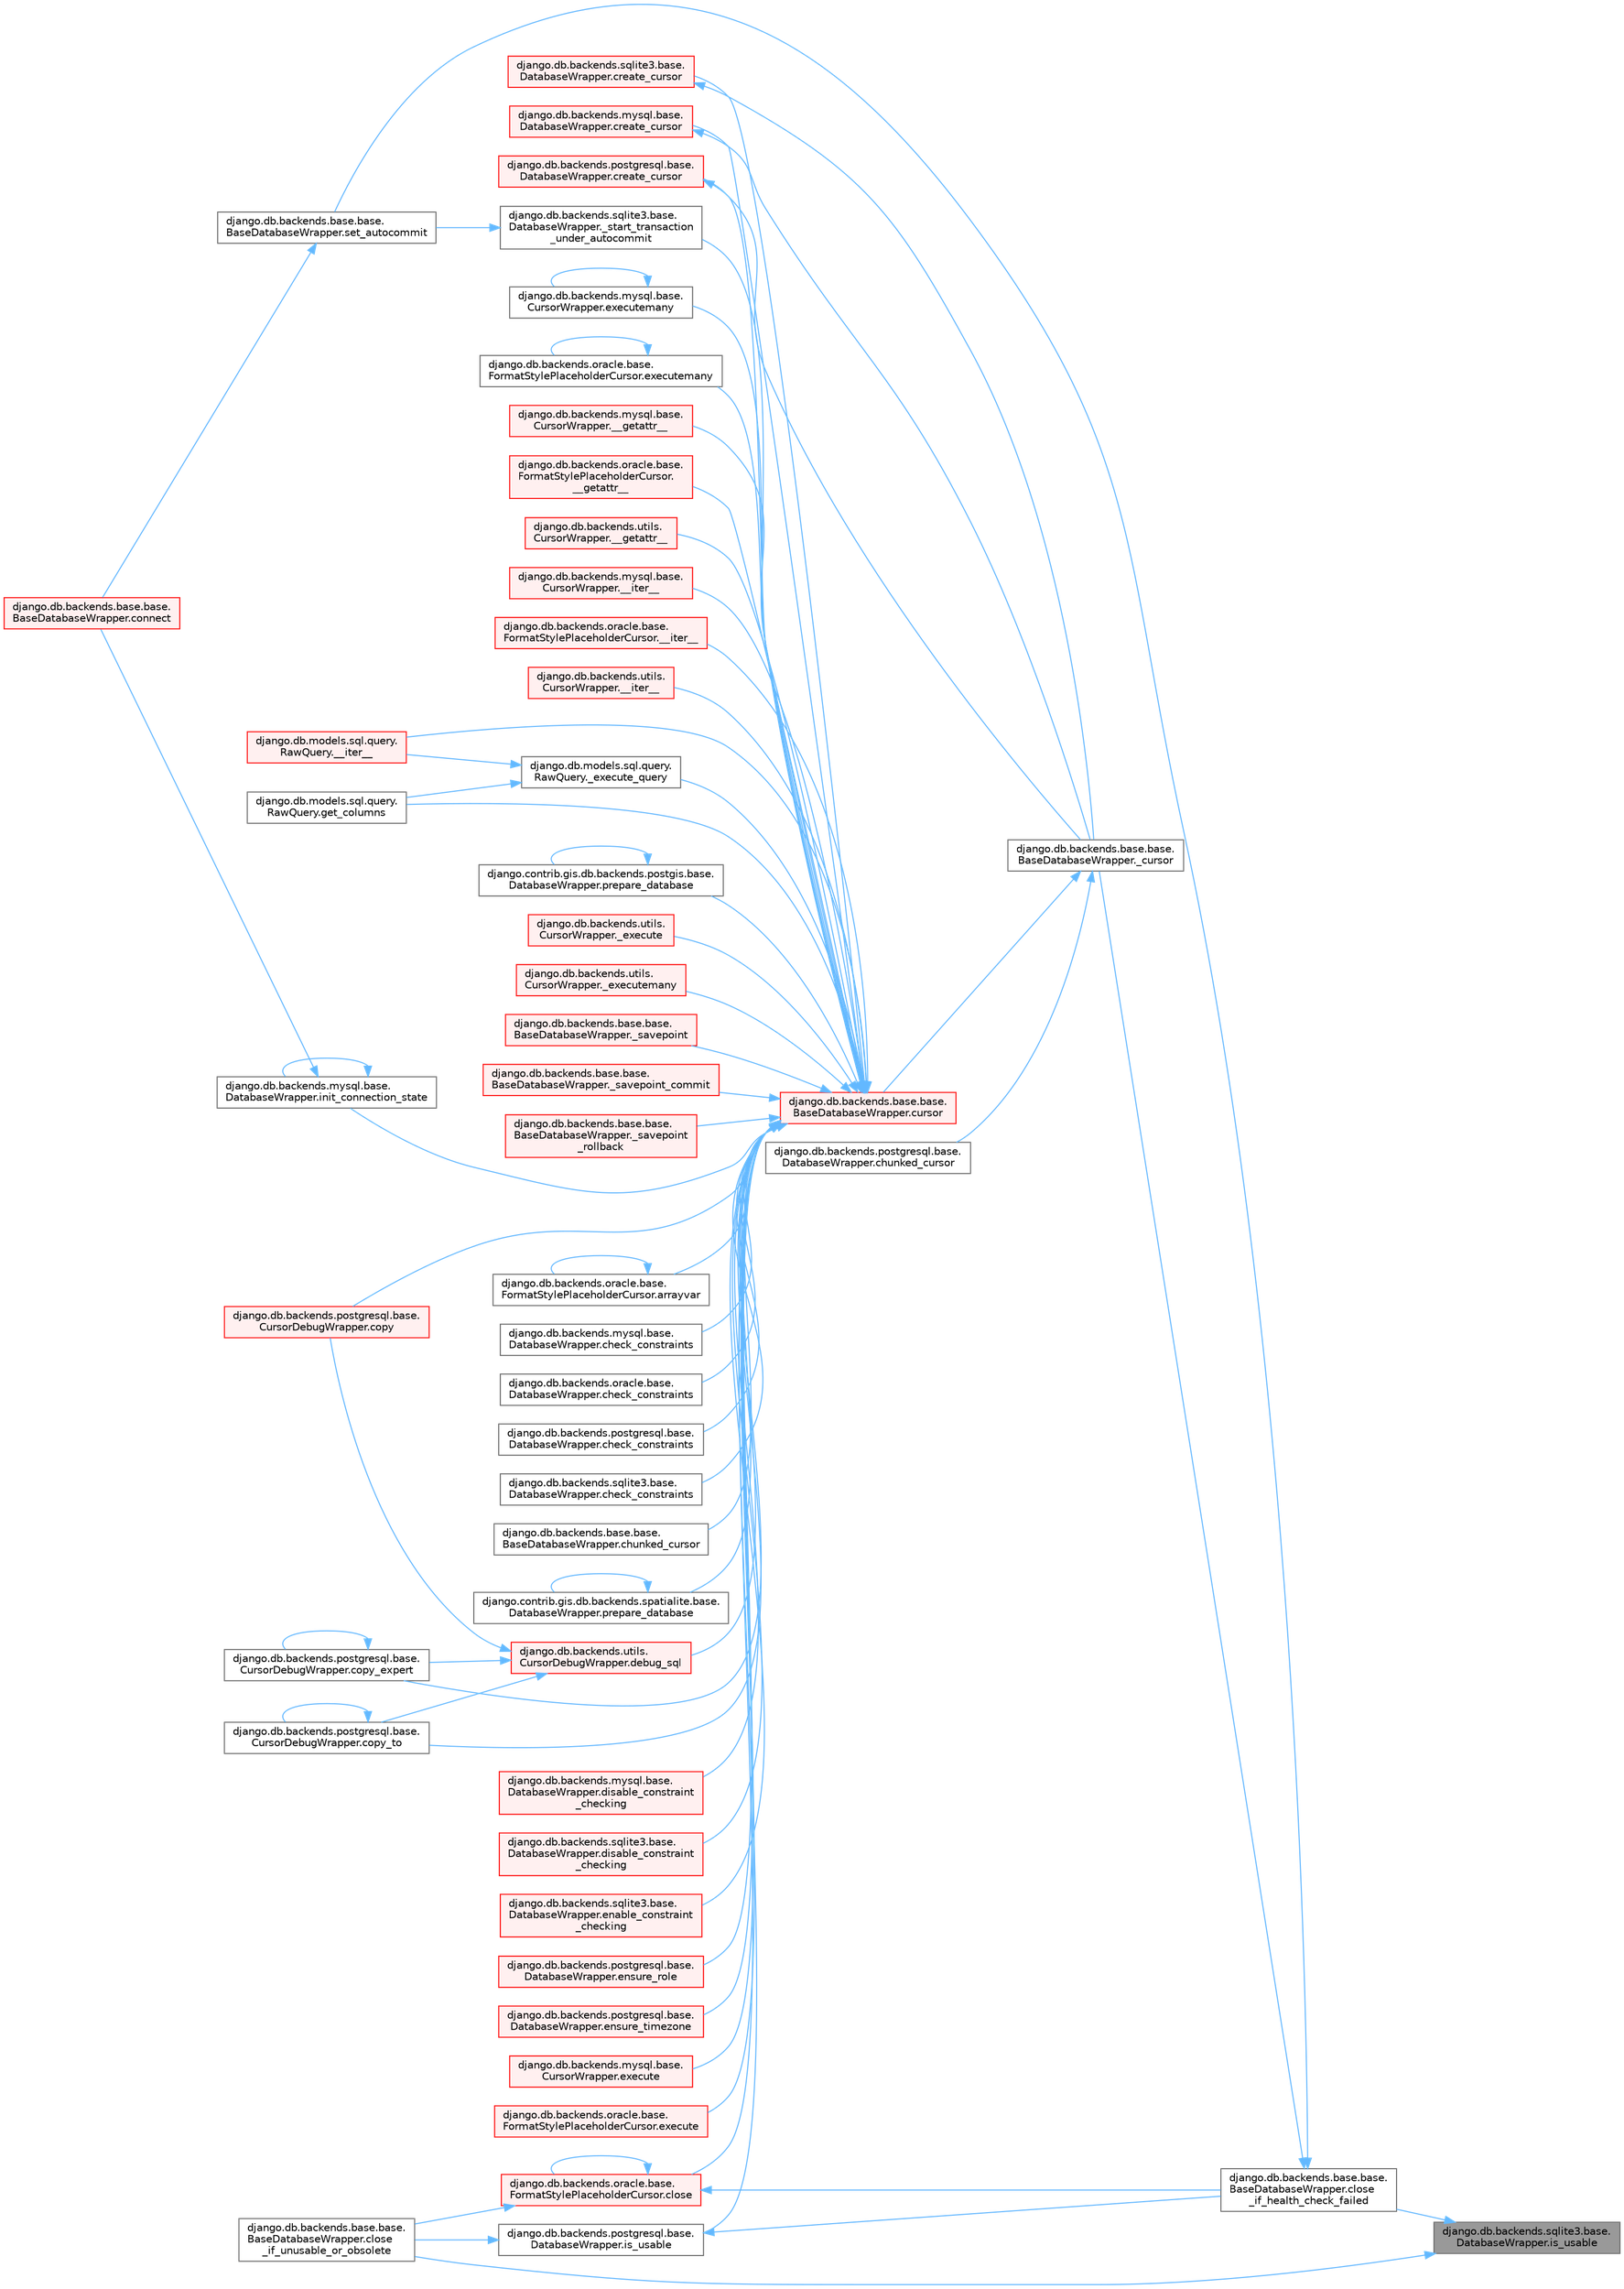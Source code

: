 digraph "django.db.backends.sqlite3.base.DatabaseWrapper.is_usable"
{
 // LATEX_PDF_SIZE
  bgcolor="transparent";
  edge [fontname=Helvetica,fontsize=10,labelfontname=Helvetica,labelfontsize=10];
  node [fontname=Helvetica,fontsize=10,shape=box,height=0.2,width=0.4];
  rankdir="RL";
  Node1 [id="Node000001",label="django.db.backends.sqlite3.base.\lDatabaseWrapper.is_usable",height=0.2,width=0.4,color="gray40", fillcolor="grey60", style="filled", fontcolor="black",tooltip=" "];
  Node1 -> Node2 [id="edge1_Node000001_Node000002",dir="back",color="steelblue1",style="solid",tooltip=" "];
  Node2 [id="Node000002",label="django.db.backends.base.base.\lBaseDatabaseWrapper.close\l_if_health_check_failed",height=0.2,width=0.4,color="grey40", fillcolor="white", style="filled",URL="$classdjango_1_1db_1_1backends_1_1base_1_1base_1_1_base_database_wrapper.html#a3f4d11734d2da94781f00468b6bd3981",tooltip=" "];
  Node2 -> Node3 [id="edge2_Node000002_Node000003",dir="back",color="steelblue1",style="solid",tooltip=" "];
  Node3 [id="Node000003",label="django.db.backends.base.base.\lBaseDatabaseWrapper._cursor",height=0.2,width=0.4,color="grey40", fillcolor="white", style="filled",URL="$classdjango_1_1db_1_1backends_1_1base_1_1base_1_1_base_database_wrapper.html#a4ab6e7f33d17ad7228f40516ace60c5f",tooltip=" "];
  Node3 -> Node4 [id="edge3_Node000003_Node000004",dir="back",color="steelblue1",style="solid",tooltip=" "];
  Node4 [id="Node000004",label="django.db.backends.postgresql.base.\lDatabaseWrapper.chunked_cursor",height=0.2,width=0.4,color="grey40", fillcolor="white", style="filled",URL="$classdjango_1_1db_1_1backends_1_1postgresql_1_1base_1_1_database_wrapper.html#a6e39b30795df495f7813a3d4186b6a79",tooltip=" "];
  Node3 -> Node5 [id="edge4_Node000003_Node000005",dir="back",color="steelblue1",style="solid",tooltip=" "];
  Node5 [id="Node000005",label="django.db.backends.base.base.\lBaseDatabaseWrapper.cursor",height=0.2,width=0.4,color="red", fillcolor="#FFF0F0", style="filled",URL="$classdjango_1_1db_1_1backends_1_1base_1_1base_1_1_base_database_wrapper.html#a36460fef236d97a41d6ed05f035509f8",tooltip=" "];
  Node5 -> Node6 [id="edge5_Node000005_Node000006",dir="back",color="steelblue1",style="solid",tooltip=" "];
  Node6 [id="Node000006",label="django.db.backends.mysql.base.\lCursorWrapper.__getattr__",height=0.2,width=0.4,color="red", fillcolor="#FFF0F0", style="filled",URL="$classdjango_1_1db_1_1backends_1_1mysql_1_1base_1_1_cursor_wrapper.html#a20e21ec52fae5babdedf2c700be36024",tooltip=" "];
  Node5 -> Node10 [id="edge6_Node000005_Node000010",dir="back",color="steelblue1",style="solid",tooltip=" "];
  Node10 [id="Node000010",label="django.db.backends.oracle.base.\lFormatStylePlaceholderCursor.\l__getattr__",height=0.2,width=0.4,color="red", fillcolor="#FFF0F0", style="filled",URL="$classdjango_1_1db_1_1backends_1_1oracle_1_1base_1_1_format_style_placeholder_cursor.html#a39758f7bfa6ae06dc9c0cdb38bbd6098",tooltip=" "];
  Node5 -> Node11 [id="edge7_Node000005_Node000011",dir="back",color="steelblue1",style="solid",tooltip=" "];
  Node11 [id="Node000011",label="django.db.backends.utils.\lCursorWrapper.__getattr__",height=0.2,width=0.4,color="red", fillcolor="#FFF0F0", style="filled",URL="$classdjango_1_1db_1_1backends_1_1utils_1_1_cursor_wrapper.html#a6acaaa696c45889fa2c675e03cbb7a68",tooltip=" "];
  Node5 -> Node12 [id="edge8_Node000005_Node000012",dir="back",color="steelblue1",style="solid",tooltip=" "];
  Node12 [id="Node000012",label="django.db.backends.mysql.base.\lCursorWrapper.__iter__",height=0.2,width=0.4,color="red", fillcolor="#FFF0F0", style="filled",URL="$classdjango_1_1db_1_1backends_1_1mysql_1_1base_1_1_cursor_wrapper.html#a96860984e3e955165a7742343527ec31",tooltip=" "];
  Node5 -> Node15 [id="edge9_Node000005_Node000015",dir="back",color="steelblue1",style="solid",tooltip=" "];
  Node15 [id="Node000015",label="django.db.backends.oracle.base.\lFormatStylePlaceholderCursor.__iter__",height=0.2,width=0.4,color="red", fillcolor="#FFF0F0", style="filled",URL="$classdjango_1_1db_1_1backends_1_1oracle_1_1base_1_1_format_style_placeholder_cursor.html#adad663a77ab1f36c0904a50f6f924b8c",tooltip=" "];
  Node5 -> Node16 [id="edge10_Node000005_Node000016",dir="back",color="steelblue1",style="solid",tooltip=" "];
  Node16 [id="Node000016",label="django.db.backends.utils.\lCursorWrapper.__iter__",height=0.2,width=0.4,color="red", fillcolor="#FFF0F0", style="filled",URL="$classdjango_1_1db_1_1backends_1_1utils_1_1_cursor_wrapper.html#ae9eba89bec4f98ba29cf92670ef4bd59",tooltip=" "];
  Node5 -> Node17 [id="edge11_Node000005_Node000017",dir="back",color="steelblue1",style="solid",tooltip=" "];
  Node17 [id="Node000017",label="django.db.models.sql.query.\lRawQuery.__iter__",height=0.2,width=0.4,color="red", fillcolor="#FFF0F0", style="filled",URL="$classdjango_1_1db_1_1models_1_1sql_1_1query_1_1_raw_query.html#a462cd26f19cff8bad6e425d53bf55115",tooltip=" "];
  Node5 -> Node18 [id="edge12_Node000005_Node000018",dir="back",color="steelblue1",style="solid",tooltip=" "];
  Node18 [id="Node000018",label="django.db.backends.utils.\lCursorWrapper._execute",height=0.2,width=0.4,color="red", fillcolor="#FFF0F0", style="filled",URL="$classdjango_1_1db_1_1backends_1_1utils_1_1_cursor_wrapper.html#a4bce340a1bf575432f30977501cf758e",tooltip=" "];
  Node5 -> Node3122 [id="edge13_Node000005_Node003122",dir="back",color="steelblue1",style="solid",tooltip=" "];
  Node3122 [id="Node003122",label="django.db.models.sql.query.\lRawQuery._execute_query",height=0.2,width=0.4,color="grey40", fillcolor="white", style="filled",URL="$classdjango_1_1db_1_1models_1_1sql_1_1query_1_1_raw_query.html#a652e32a56b6cf3336d8b39eb3dc98af7",tooltip=" "];
  Node3122 -> Node17 [id="edge14_Node003122_Node000017",dir="back",color="steelblue1",style="solid",tooltip=" "];
  Node3122 -> Node3123 [id="edge15_Node003122_Node003123",dir="back",color="steelblue1",style="solid",tooltip=" "];
  Node3123 [id="Node003123",label="django.db.models.sql.query.\lRawQuery.get_columns",height=0.2,width=0.4,color="grey40", fillcolor="white", style="filled",URL="$classdjango_1_1db_1_1models_1_1sql_1_1query_1_1_raw_query.html#a97dcaae3122b66d4509ccc82dcd4fa36",tooltip=" "];
  Node5 -> Node3124 [id="edge16_Node000005_Node003124",dir="back",color="steelblue1",style="solid",tooltip=" "];
  Node3124 [id="Node003124",label="django.db.backends.utils.\lCursorWrapper._executemany",height=0.2,width=0.4,color="red", fillcolor="#FFF0F0", style="filled",URL="$classdjango_1_1db_1_1backends_1_1utils_1_1_cursor_wrapper.html#ad2f0cf3db485ef5192509faf59f6705b",tooltip=" "];
  Node5 -> Node3126 [id="edge17_Node000005_Node003126",dir="back",color="steelblue1",style="solid",tooltip=" "];
  Node3126 [id="Node003126",label="django.db.backends.base.base.\lBaseDatabaseWrapper._savepoint",height=0.2,width=0.4,color="red", fillcolor="#FFF0F0", style="filled",URL="$classdjango_1_1db_1_1backends_1_1base_1_1base_1_1_base_database_wrapper.html#ad20a0b45a8cbc79cddd01a3ce45643b7",tooltip=" "];
  Node5 -> Node3129 [id="edge18_Node000005_Node003129",dir="back",color="steelblue1",style="solid",tooltip=" "];
  Node3129 [id="Node003129",label="django.db.backends.base.base.\lBaseDatabaseWrapper._savepoint_commit",height=0.2,width=0.4,color="red", fillcolor="#FFF0F0", style="filled",URL="$classdjango_1_1db_1_1backends_1_1base_1_1base_1_1_base_database_wrapper.html#a84f283ac61686e16f5011f6256615698",tooltip=" "];
  Node5 -> Node3131 [id="edge19_Node000005_Node003131",dir="back",color="steelblue1",style="solid",tooltip=" "];
  Node3131 [id="Node003131",label="django.db.backends.base.base.\lBaseDatabaseWrapper._savepoint\l_rollback",height=0.2,width=0.4,color="red", fillcolor="#FFF0F0", style="filled",URL="$classdjango_1_1db_1_1backends_1_1base_1_1base_1_1_base_database_wrapper.html#aefe364c769196b7fd2f85d0e26b22f0d",tooltip=" "];
  Node5 -> Node3133 [id="edge20_Node000005_Node003133",dir="back",color="steelblue1",style="solid",tooltip=" "];
  Node3133 [id="Node003133",label="django.db.backends.sqlite3.base.\lDatabaseWrapper._start_transaction\l_under_autocommit",height=0.2,width=0.4,color="grey40", fillcolor="white", style="filled",URL="$classdjango_1_1db_1_1backends_1_1sqlite3_1_1base_1_1_database_wrapper.html#a8524e3c43caeb725422ad80f80aa1456",tooltip=" "];
  Node3133 -> Node3134 [id="edge21_Node003133_Node003134",dir="back",color="steelblue1",style="solid",tooltip=" "];
  Node3134 [id="Node003134",label="django.db.backends.base.base.\lBaseDatabaseWrapper.set_autocommit",height=0.2,width=0.4,color="grey40", fillcolor="white", style="filled",URL="$classdjango_1_1db_1_1backends_1_1base_1_1base_1_1_base_database_wrapper.html#ab1e9f32c123e4ccc36e4e7ae370d4fc2",tooltip=" "];
  Node3134 -> Node615 [id="edge22_Node003134_Node000615",dir="back",color="steelblue1",style="solid",tooltip=" "];
  Node615 [id="Node000615",label="django.db.backends.base.base.\lBaseDatabaseWrapper.connect",height=0.2,width=0.4,color="red", fillcolor="#FFF0F0", style="filled",URL="$classdjango_1_1db_1_1backends_1_1base_1_1base_1_1_base_database_wrapper.html#a7b64171260c3bf790ed1f563fe48ec35",tooltip=" "];
  Node5 -> Node3135 [id="edge23_Node000005_Node003135",dir="back",color="steelblue1",style="solid",tooltip=" "];
  Node3135 [id="Node003135",label="django.db.backends.oracle.base.\lFormatStylePlaceholderCursor.arrayvar",height=0.2,width=0.4,color="grey40", fillcolor="white", style="filled",URL="$classdjango_1_1db_1_1backends_1_1oracle_1_1base_1_1_format_style_placeholder_cursor.html#a046a0bc9854400c1b3d3f557979e6597",tooltip=" "];
  Node3135 -> Node3135 [id="edge24_Node003135_Node003135",dir="back",color="steelblue1",style="solid",tooltip=" "];
  Node5 -> Node3136 [id="edge25_Node000005_Node003136",dir="back",color="steelblue1",style="solid",tooltip=" "];
  Node3136 [id="Node003136",label="django.db.backends.mysql.base.\lDatabaseWrapper.check_constraints",height=0.2,width=0.4,color="grey40", fillcolor="white", style="filled",URL="$classdjango_1_1db_1_1backends_1_1mysql_1_1base_1_1_database_wrapper.html#a61493a0c1ecdc7a36311d954dace679d",tooltip=" "];
  Node5 -> Node3137 [id="edge26_Node000005_Node003137",dir="back",color="steelblue1",style="solid",tooltip=" "];
  Node3137 [id="Node003137",label="django.db.backends.oracle.base.\lDatabaseWrapper.check_constraints",height=0.2,width=0.4,color="grey40", fillcolor="white", style="filled",URL="$classdjango_1_1db_1_1backends_1_1oracle_1_1base_1_1_database_wrapper.html#a08cbc5ff4b31bfbf4d19281f9181d258",tooltip=" "];
  Node5 -> Node3138 [id="edge27_Node000005_Node003138",dir="back",color="steelblue1",style="solid",tooltip=" "];
  Node3138 [id="Node003138",label="django.db.backends.postgresql.base.\lDatabaseWrapper.check_constraints",height=0.2,width=0.4,color="grey40", fillcolor="white", style="filled",URL="$classdjango_1_1db_1_1backends_1_1postgresql_1_1base_1_1_database_wrapper.html#ac656b7a0cfc42836aa4e196a53616c41",tooltip=" "];
  Node5 -> Node3139 [id="edge28_Node000005_Node003139",dir="back",color="steelblue1",style="solid",tooltip=" "];
  Node3139 [id="Node003139",label="django.db.backends.sqlite3.base.\lDatabaseWrapper.check_constraints",height=0.2,width=0.4,color="grey40", fillcolor="white", style="filled",URL="$classdjango_1_1db_1_1backends_1_1sqlite3_1_1base_1_1_database_wrapper.html#ab69c9967b1bfe3a287db27cc9e66dddc",tooltip=" "];
  Node5 -> Node3140 [id="edge29_Node000005_Node003140",dir="back",color="steelblue1",style="solid",tooltip=" "];
  Node3140 [id="Node003140",label="django.db.backends.base.base.\lBaseDatabaseWrapper.chunked_cursor",height=0.2,width=0.4,color="grey40", fillcolor="white", style="filled",URL="$classdjango_1_1db_1_1backends_1_1base_1_1base_1_1_base_database_wrapper.html#a6161e7e44631d0a0fb031329b2fea05f",tooltip=" "];
  Node5 -> Node3141 [id="edge30_Node000005_Node003141",dir="back",color="steelblue1",style="solid",tooltip=" "];
  Node3141 [id="Node003141",label="django.db.backends.oracle.base.\lFormatStylePlaceholderCursor.close",height=0.2,width=0.4,color="red", fillcolor="#FFF0F0", style="filled",URL="$classdjango_1_1db_1_1backends_1_1oracle_1_1base_1_1_format_style_placeholder_cursor.html#aebbf24b6a824d4e0fb370ce417d41f93",tooltip=" "];
  Node3141 -> Node3141 [id="edge31_Node003141_Node003141",dir="back",color="steelblue1",style="solid",tooltip=" "];
  Node3141 -> Node2 [id="edge32_Node003141_Node000002",dir="back",color="steelblue1",style="solid",tooltip=" "];
  Node3141 -> Node355 [id="edge33_Node003141_Node000355",dir="back",color="steelblue1",style="solid",tooltip=" "];
  Node355 [id="Node000355",label="django.db.backends.base.base.\lBaseDatabaseWrapper.close\l_if_unusable_or_obsolete",height=0.2,width=0.4,color="grey40", fillcolor="white", style="filled",URL="$classdjango_1_1db_1_1backends_1_1base_1_1base_1_1_base_database_wrapper.html#a599dfc5a8da20da69ffa5a94869dad01",tooltip=" "];
  Node5 -> Node3142 [id="edge34_Node000005_Node003142",dir="back",color="steelblue1",style="solid",tooltip=" "];
  Node3142 [id="Node003142",label="django.db.backends.postgresql.base.\lCursorDebugWrapper.copy",height=0.2,width=0.4,color="red", fillcolor="#FFF0F0", style="filled",URL="$classdjango_1_1db_1_1backends_1_1postgresql_1_1base_1_1_cursor_debug_wrapper.html#a35ca6cc5e6e9ba970c3c3f7469be22ef",tooltip=" "];
  Node5 -> Node3143 [id="edge35_Node000005_Node003143",dir="back",color="steelblue1",style="solid",tooltip=" "];
  Node3143 [id="Node003143",label="django.db.backends.postgresql.base.\lCursorDebugWrapper.copy_expert",height=0.2,width=0.4,color="grey40", fillcolor="white", style="filled",URL="$classdjango_1_1db_1_1backends_1_1postgresql_1_1base_1_1_cursor_debug_wrapper.html#ab989e187dfb900070941950d43746bef",tooltip=" "];
  Node3143 -> Node3143 [id="edge36_Node003143_Node003143",dir="back",color="steelblue1",style="solid",tooltip=" "];
  Node5 -> Node3144 [id="edge37_Node000005_Node003144",dir="back",color="steelblue1",style="solid",tooltip=" "];
  Node3144 [id="Node003144",label="django.db.backends.postgresql.base.\lCursorDebugWrapper.copy_to",height=0.2,width=0.4,color="grey40", fillcolor="white", style="filled",URL="$classdjango_1_1db_1_1backends_1_1postgresql_1_1base_1_1_cursor_debug_wrapper.html#a703e4fd7f4f8e49c0e8c3a8bc1bc04e0",tooltip=" "];
  Node3144 -> Node3144 [id="edge38_Node003144_Node003144",dir="back",color="steelblue1",style="solid",tooltip=" "];
  Node5 -> Node3145 [id="edge39_Node000005_Node003145",dir="back",color="steelblue1",style="solid",tooltip=" "];
  Node3145 [id="Node003145",label="django.db.backends.mysql.base.\lDatabaseWrapper.create_cursor",height=0.2,width=0.4,color="red", fillcolor="#FFF0F0", style="filled",URL="$classdjango_1_1db_1_1backends_1_1mysql_1_1base_1_1_database_wrapper.html#a0ff5c552844653c9008b2c1c843cb949",tooltip=" "];
  Node3145 -> Node3 [id="edge40_Node003145_Node000003",dir="back",color="steelblue1",style="solid",tooltip=" "];
  Node5 -> Node3147 [id="edge41_Node000005_Node003147",dir="back",color="steelblue1",style="solid",tooltip=" "];
  Node3147 [id="Node003147",label="django.db.backends.postgresql.base.\lDatabaseWrapper.create_cursor",height=0.2,width=0.4,color="red", fillcolor="#FFF0F0", style="filled",URL="$classdjango_1_1db_1_1backends_1_1postgresql_1_1base_1_1_database_wrapper.html#a0097c2f901cc5ac98af1b51b05eafec1",tooltip=" "];
  Node3147 -> Node3 [id="edge42_Node003147_Node000003",dir="back",color="steelblue1",style="solid",tooltip=" "];
  Node5 -> Node3148 [id="edge43_Node000005_Node003148",dir="back",color="steelblue1",style="solid",tooltip=" "];
  Node3148 [id="Node003148",label="django.db.backends.sqlite3.base.\lDatabaseWrapper.create_cursor",height=0.2,width=0.4,color="red", fillcolor="#FFF0F0", style="filled",URL="$classdjango_1_1db_1_1backends_1_1sqlite3_1_1base_1_1_database_wrapper.html#a432ac337ae585453ec5c6c37a42ba892",tooltip=" "];
  Node3148 -> Node3 [id="edge44_Node003148_Node000003",dir="back",color="steelblue1",style="solid",tooltip=" "];
  Node5 -> Node3149 [id="edge45_Node000005_Node003149",dir="back",color="steelblue1",style="solid",tooltip=" "];
  Node3149 [id="Node003149",label="django.db.backends.utils.\lCursorDebugWrapper.debug_sql",height=0.2,width=0.4,color="red", fillcolor="#FFF0F0", style="filled",URL="$classdjango_1_1db_1_1backends_1_1utils_1_1_cursor_debug_wrapper.html#a213aef67104a7ce0d658e2926dea04c2",tooltip=" "];
  Node3149 -> Node3142 [id="edge46_Node003149_Node003142",dir="back",color="steelblue1",style="solid",tooltip=" "];
  Node3149 -> Node3143 [id="edge47_Node003149_Node003143",dir="back",color="steelblue1",style="solid",tooltip=" "];
  Node3149 -> Node3144 [id="edge48_Node003149_Node003144",dir="back",color="steelblue1",style="solid",tooltip=" "];
  Node5 -> Node3155 [id="edge49_Node000005_Node003155",dir="back",color="steelblue1",style="solid",tooltip=" "];
  Node3155 [id="Node003155",label="django.db.backends.mysql.base.\lDatabaseWrapper.disable_constraint\l_checking",height=0.2,width=0.4,color="red", fillcolor="#FFF0F0", style="filled",URL="$classdjango_1_1db_1_1backends_1_1mysql_1_1base_1_1_database_wrapper.html#ab8bdfdaae722428701eb41cea3ad10f8",tooltip=" "];
  Node5 -> Node3157 [id="edge50_Node000005_Node003157",dir="back",color="steelblue1",style="solid",tooltip=" "];
  Node3157 [id="Node003157",label="django.db.backends.sqlite3.base.\lDatabaseWrapper.disable_constraint\l_checking",height=0.2,width=0.4,color="red", fillcolor="#FFF0F0", style="filled",URL="$classdjango_1_1db_1_1backends_1_1sqlite3_1_1base_1_1_database_wrapper.html#a5316a773fea4b22c8578cd283c892d5b",tooltip=" "];
  Node5 -> Node3158 [id="edge51_Node000005_Node003158",dir="back",color="steelblue1",style="solid",tooltip=" "];
  Node3158 [id="Node003158",label="django.db.backends.sqlite3.base.\lDatabaseWrapper.enable_constraint\l_checking",height=0.2,width=0.4,color="red", fillcolor="#FFF0F0", style="filled",URL="$classdjango_1_1db_1_1backends_1_1sqlite3_1_1base_1_1_database_wrapper.html#ab2a0d449228451657f22e83de902007a",tooltip=" "];
  Node5 -> Node3159 [id="edge52_Node000005_Node003159",dir="back",color="steelblue1",style="solid",tooltip=" "];
  Node3159 [id="Node003159",label="django.db.backends.postgresql.base.\lDatabaseWrapper.ensure_role",height=0.2,width=0.4,color="red", fillcolor="#FFF0F0", style="filled",URL="$classdjango_1_1db_1_1backends_1_1postgresql_1_1base_1_1_database_wrapper.html#a3473fcd0631b4d3ccdf9de10bde6f2a9",tooltip=" "];
  Node5 -> Node3161 [id="edge53_Node000005_Node003161",dir="back",color="steelblue1",style="solid",tooltip=" "];
  Node3161 [id="Node003161",label="django.db.backends.postgresql.base.\lDatabaseWrapper.ensure_timezone",height=0.2,width=0.4,color="red", fillcolor="#FFF0F0", style="filled",URL="$classdjango_1_1db_1_1backends_1_1postgresql_1_1base_1_1_database_wrapper.html#a5e128f3e67017e5ac3bfd1b646557317",tooltip=" "];
  Node5 -> Node3162 [id="edge54_Node000005_Node003162",dir="back",color="steelblue1",style="solid",tooltip=" "];
  Node3162 [id="Node003162",label="django.db.backends.mysql.base.\lCursorWrapper.execute",height=0.2,width=0.4,color="red", fillcolor="#FFF0F0", style="filled",URL="$classdjango_1_1db_1_1backends_1_1mysql_1_1base_1_1_cursor_wrapper.html#a6b2d41b73d7c215224f1e994aad6ad60",tooltip=" "];
  Node5 -> Node3163 [id="edge55_Node000005_Node003163",dir="back",color="steelblue1",style="solid",tooltip=" "];
  Node3163 [id="Node003163",label="django.db.backends.oracle.base.\lFormatStylePlaceholderCursor.execute",height=0.2,width=0.4,color="red", fillcolor="#FFF0F0", style="filled",URL="$classdjango_1_1db_1_1backends_1_1oracle_1_1base_1_1_format_style_placeholder_cursor.html#a0717bdbea59134a88e5f10399c33a251",tooltip=" "];
  Node5 -> Node3164 [id="edge56_Node000005_Node003164",dir="back",color="steelblue1",style="solid",tooltip=" "];
  Node3164 [id="Node003164",label="django.db.backends.mysql.base.\lCursorWrapper.executemany",height=0.2,width=0.4,color="grey40", fillcolor="white", style="filled",URL="$classdjango_1_1db_1_1backends_1_1mysql_1_1base_1_1_cursor_wrapper.html#a4a604c94db88520050ceef7ddec74f34",tooltip=" "];
  Node3164 -> Node3164 [id="edge57_Node003164_Node003164",dir="back",color="steelblue1",style="solid",tooltip=" "];
  Node5 -> Node3165 [id="edge58_Node000005_Node003165",dir="back",color="steelblue1",style="solid",tooltip=" "];
  Node3165 [id="Node003165",label="django.db.backends.oracle.base.\lFormatStylePlaceholderCursor.executemany",height=0.2,width=0.4,color="grey40", fillcolor="white", style="filled",URL="$classdjango_1_1db_1_1backends_1_1oracle_1_1base_1_1_format_style_placeholder_cursor.html#afe125d023e0d499543f47e125886e3b7",tooltip=" "];
  Node3165 -> Node3165 [id="edge59_Node003165_Node003165",dir="back",color="steelblue1",style="solid",tooltip=" "];
  Node5 -> Node3123 [id="edge60_Node000005_Node003123",dir="back",color="steelblue1",style="solid",tooltip=" "];
  Node5 -> Node3166 [id="edge61_Node000005_Node003166",dir="back",color="steelblue1",style="solid",tooltip=" "];
  Node3166 [id="Node003166",label="django.db.backends.mysql.base.\lDatabaseWrapper.init_connection_state",height=0.2,width=0.4,color="grey40", fillcolor="white", style="filled",URL="$classdjango_1_1db_1_1backends_1_1mysql_1_1base_1_1_database_wrapper.html#a37793782ec878a26847fac03c5f8fe38",tooltip=" "];
  Node3166 -> Node615 [id="edge62_Node003166_Node000615",dir="back",color="steelblue1",style="solid",tooltip=" "];
  Node3166 -> Node3166 [id="edge63_Node003166_Node003166",dir="back",color="steelblue1",style="solid",tooltip=" "];
  Node5 -> Node3167 [id="edge64_Node000005_Node003167",dir="back",color="steelblue1",style="solid",tooltip=" "];
  Node3167 [id="Node003167",label="django.db.backends.postgresql.base.\lDatabaseWrapper.is_usable",height=0.2,width=0.4,color="grey40", fillcolor="white", style="filled",URL="$classdjango_1_1db_1_1backends_1_1postgresql_1_1base_1_1_database_wrapper.html#a39631e74b86b70b2a44ad8fe633bc28b",tooltip=" "];
  Node3167 -> Node2 [id="edge65_Node003167_Node000002",dir="back",color="steelblue1",style="solid",tooltip=" "];
  Node3167 -> Node355 [id="edge66_Node003167_Node000355",dir="back",color="steelblue1",style="solid",tooltip=" "];
  Node5 -> Node3168 [id="edge67_Node000005_Node003168",dir="back",color="steelblue1",style="solid",tooltip=" "];
  Node3168 [id="Node003168",label="django.contrib.gis.db.backends.postgis.base.\lDatabaseWrapper.prepare_database",height=0.2,width=0.4,color="grey40", fillcolor="white", style="filled",URL="$classdjango_1_1contrib_1_1gis_1_1db_1_1backends_1_1postgis_1_1base_1_1_database_wrapper.html#a912e6ba7d93cf5c12dceae02ffddac5e",tooltip=" "];
  Node3168 -> Node3168 [id="edge68_Node003168_Node003168",dir="back",color="steelblue1",style="solid",tooltip=" "];
  Node5 -> Node3169 [id="edge69_Node000005_Node003169",dir="back",color="steelblue1",style="solid",tooltip=" "];
  Node3169 [id="Node003169",label="django.contrib.gis.db.backends.spatialite.base.\lDatabaseWrapper.prepare_database",height=0.2,width=0.4,color="grey40", fillcolor="white", style="filled",URL="$classdjango_1_1contrib_1_1gis_1_1db_1_1backends_1_1spatialite_1_1base_1_1_database_wrapper.html#af5905e8738c7da373de855113a9b0343",tooltip=" "];
  Node3169 -> Node3169 [id="edge70_Node003169_Node003169",dir="back",color="steelblue1",style="solid",tooltip=" "];
  Node2 -> Node3134 [id="edge71_Node000002_Node003134",dir="back",color="steelblue1",style="solid",tooltip=" "];
  Node1 -> Node355 [id="edge72_Node000001_Node000355",dir="back",color="steelblue1",style="solid",tooltip=" "];
}
